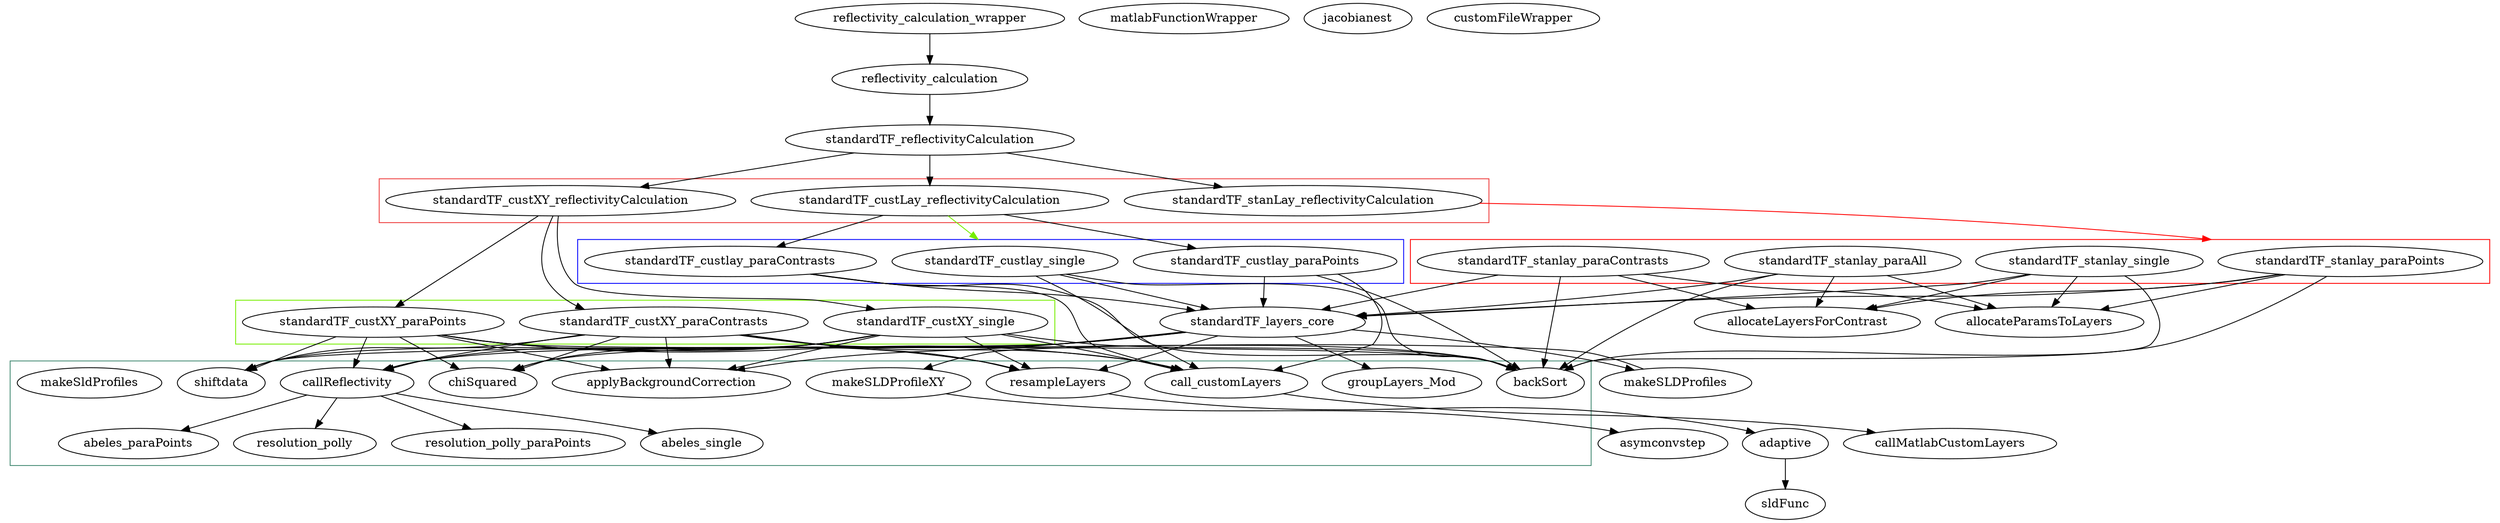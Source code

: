 /* Created by mdot for Matlab */
/* Modified for groupings by AVH */


digraph m2html {
    
    compound=true;
    subgraph cluster_calcType {

        color=brown2;

        standardTF_custLay_reflectivityCalculation;
        standardTF_stanLay_reflectivityCalculation;
        standardTF_custXY_reflectivityCalculation;
    }

    subgraph cluster_stanLay {

        color=red;
    
        standardTF_stanlay_single;
        standardTF_stanlay_paraPoints;
        standardTF_stanlay_paraContrasts;
        standardTF_stanlay_paraAll;
    }


    subgraph cluster_custLay {

        color=blue;

        standardTF_custlay_single;
        standardTF_custlay_paraPoints;
        standardTF_custlay_paraContrasts;
    
    }


    subgraph cluster_custXY {

        color=chartreuse2;

        standardTF_custXY_single;
        standardTF_custXY_paraPoints;
        standardTF_custXY_paraContrasts;

    }


    subgraph cluster_common {

        color=aquamarine4;

        backSort;
        abeles_single;
        abeles_paraPoints;
        resolution_polly;
        resolution_polly_paraPoints;
        makeSLDProfileXY;
        call_customLayers;
        applyBackgroundCorrection;
        callReflectivity;
        chiSquared;
        resampleLayers;
        shiftdata;
        groupLayers_Mod;
        makeSldProfiles;
    }



  callReflectivity -> resolution_polly;
  callReflectivity -> resolution_polly_paraPoints;
  callReflectivity -> abeles_paraPoints;
  callReflectivity -> abeles_single;
  makeSLDProfileXY -> asymconvstep;
  makeSLDProfiles -> makeSLDProfileXY;
  adaptive -> sldFunc;
  resampleLayers -> adaptive;
  reflectivity_calculation -> standardTF_reflectivityCalculation;
  reflectivity_calculation_wrapper -> reflectivity_calculation;
  call_customLayers -> callMatlabCustomLayers;
  standardTF_custlay_paraContrasts -> backSort;
  standardTF_custlay_paraContrasts -> call_customLayers;
  standardTF_custlay_paraContrasts -> standardTF_layers_core;
  standardTF_custlay_paraPoints -> backSort;
  standardTF_custlay_paraPoints -> call_customLayers;
  standardTF_custlay_paraPoints -> standardTF_layers_core;
  standardTF_custlay_single -> backSort;
  standardTF_custlay_single -> call_customLayers;
  standardTF_custlay_single -> standardTF_layers_core;

  standardTF_custLay_reflectivityCalculation -> standardTF_custlay_paraContrasts;
  standardTF_custLay_reflectivityCalculation -> standardTF_custlay_paraPoints;
  standardTF_custLay_reflectivityCalculation -> standardTF_custlay_single [lhead=cluster_custLay] [color=chartreuse2];


  standardTF_custXY_paraContrasts -> backSort;
  standardTF_custXY_paraContrasts -> applyBackgroundCorrection;
  standardTF_custXY_paraContrasts -> callReflectivity;
  standardTF_custXY_paraContrasts -> chiSquared;
  standardTF_custXY_paraContrasts -> resampleLayers;
  standardTF_custXY_paraContrasts -> shiftdata;
  standardTF_custXY_paraContrasts -> call_customLayers;
  standardTF_custXY_paraPoints -> backSort;
  standardTF_custXY_paraPoints -> applyBackgroundCorrection;
  standardTF_custXY_paraPoints -> callReflectivity;
  standardTF_custXY_paraPoints -> chiSquared;
  standardTF_custXY_paraPoints -> resampleLayers;
  standardTF_custXY_paraPoints -> shiftdata;
  standardTF_custXY_paraPoints -> call_customLayers;
  standardTF_custXY_single -> backSort;
  standardTF_custXY_single -> applyBackgroundCorrection;
  standardTF_custXY_single -> callReflectivity;
  standardTF_custXY_single -> chiSquared;
  standardTF_custXY_single -> resampleLayers;
  standardTF_custXY_single -> shiftdata;
  standardTF_custXY_single -> call_customLayers;
  standardTF_custXY_reflectivityCalculation -> standardTF_custXY_paraContrasts;
  standardTF_custXY_reflectivityCalculation -> standardTF_custXY_paraPoints;
  standardTF_custXY_reflectivityCalculation -> standardTF_custXY_single;
  standardTF_layers_core -> applyBackgroundCorrection;
  standardTF_layers_core -> callReflectivity;
  standardTF_layers_core -> chiSquared;
  standardTF_layers_core -> groupLayers_Mod;
  standardTF_layers_core -> makeSLDProfiles;
  standardTF_layers_core -> resampleLayers;
  standardTF_layers_core -> shiftdata;
  standardTF_reflectivityCalculation -> standardTF_custLay_reflectivityCalculation;
  standardTF_reflectivityCalculation -> standardTF_custXY_reflectivityCalculation;
  standardTF_reflectivityCalculation -> standardTF_stanLay_reflectivityCalculation;
  standardTF_stanlay_paraAll -> backSort;
  standardTF_stanlay_paraAll -> allocateLayersForContrast;
  standardTF_stanlay_paraAll -> allocateParamsToLayers;
  standardTF_stanlay_paraAll -> standardTF_layers_core;
  standardTF_stanlay_paraContrasts -> backSort;
  standardTF_stanlay_paraContrasts -> allocateLayersForContrast;
  standardTF_stanlay_paraContrasts -> allocateParamsToLayers;
  standardTF_stanlay_paraContrasts -> standardTF_layers_core;
  standardTF_stanlay_paraPoints -> backSort;
  standardTF_stanlay_paraPoints -> allocateLayersForContrast;
  standardTF_stanlay_paraPoints -> allocateParamsToLayers;
  standardTF_stanlay_paraPoints -> standardTF_layers_core;
  standardTF_stanlay_single -> backSort;
  standardTF_stanlay_single -> allocateLayersForContrast;
  standardTF_stanlay_single -> allocateParamsToLayers;
  standardTF_stanlay_single -> standardTF_layers_core;

  /* standardTF_stanLay_reflectivityCalculation -> standardTF_stanlay_paraContrasts; */

  standardTF_stanLay_reflectivityCalculation -> standardTF_stanlay_paraPoints [lhead=cluster_stanLay] [color=red];

  /* standardTF_stanLay_reflectivityCalculation -> standardTF_stanlay_single; */

  resolution_polly [URL="common/Resolution_Functions/Simple_Gaussian/resolution_polly.html"];
  resolution_polly_paraPoints [URL="common/Resolution_Functions/Simple_Gaussian/resolution_polly_paraPoints.html"];
  backSort [URL="common/backSorts/backSort.html"];
  callMatlabCustomLayers [URL="common/callMatlabFunction/callMatlabCustomLayers.html"];
  matlabFunctionWrapper [URL="common/callMatlabFunction/matlabFunctionWrapper.html"];
  applyBackgroundCorrection [URL="common/callReflectivity/applyBackgroundCorrection.html"];
  callReflectivity [URL="common/callReflectivity/callReflectivity.html"];
  chiSquared [URL="common/costFunctions/chiSquared/chiSquared.html"];
  allocateLayersForContrast [URL="common/groupLayers/allocateLayersForContrast.html"];
  allocateParamsToLayers [URL="common/groupLayers/allocateParamsToLayers.html"];
  groupLayers_Mod [URL="common/groupLayers/groupLayers_Mod.html"];
  jacobianest [URL="common/jacobianEst/jacobianest.html"];
  asymconvstep [URL="common/makeSLDProfiles/asymconvstep.html"];
  makeSLDProfileXY [URL="common/makeSLDProfiles/makeSLDProfileXY.html"];
  makeSLDProfiles [URL="common/makeSLDProfiles/makeSLDProfiles.html"];
  abeles_paraPoints [URL="common/reflectivityCalculations/Abeles/abeles_paraPoints.html"];
  abeles_single [URL="common/reflectivityCalculations/Abeles/abeles_single.html"];
  adaptive [URL="common/resampleLayers/adaptive.html"];
  resampleLayers [URL="common/resampleLayers/resampleLayers.html"];
  sldFunc [URL="common/resampleLayers/sldFunc.html"];
  shiftdata [URL="common/shiftData/shiftdata.html"];
  reflectivity_calculation [URL="reflectivity_calculation/reflectivity_calculation.html"];
  reflectivity_calculation_wrapper [URL="reflectivity_calculation/reflectivity_calculation_wrapper.html"];
  call_customLayers [URL="standard_TF/call_customLayers.html"];
  customFileWrapper [URL="standard_TF/standardTF_custLay/customFileWrapper.html"];
  standardTF_custlay_paraContrasts [URL="standard_TF/standardTF_custLay/standardTF_custlay_paraContrasts.html"];
  standardTF_custlay_paraPoints [URL="standard_TF/standardTF_custLay/standardTF_custlay_paraPoints.html"];
  standardTF_custlay_single [URL="standard_TF/standardTF_custLay/standardTF_custlay_single.html"];
  standardTF_custLay_reflectivityCalculation [URL="standard_TF/standardTF_custLay_reflectivityCalculation.html"];
  standardTF_custXY_paraContrasts [URL="standard_TF/standardTF_custXY/standardTF_custXY_paraContrasts.html"];
  standardTF_custXY_paraPoints [URL="standard_TF/standardTF_custXY/standardTF_custXY_paraPoints.html"];
  standardTF_custXY_single [URL="standard_TF/standardTF_custXY/standardTF_custXY_single.html"];
  standardTF_custXY_reflectivityCalculation [URL="standard_TF/standardTF_custXY_reflectivityCalculation.html"];
  standardTF_layers_core [URL="standard_TF/standardTF_layers_core.html"];
  standardTF_reflectivityCalculation [URL="standard_TF/standardTF_reflectivityCalculation.html"];
  standardTF_stanlay_paraAll [URL="standard_TF/standardTF_stanLay/standardTF_stanlay_paraAll.html"];
  standardTF_stanlay_paraContrasts [URL="standard_TF/standardTF_stanLay/standardTF_stanlay_paraContrasts.html"];
  standardTF_stanlay_paraPoints [URL="standard_TF/standardTF_stanLay/standardTF_stanlay_paraPoints.html"];
  standardTF_stanlay_single [URL="standard_TF/standardTF_stanLay/standardTF_stanlay_single.html"];
  standardTF_stanLay_reflectivityCalculation [URL="standard_TF/standardTF_stanLay_reflectivityCalculation.html"];
}